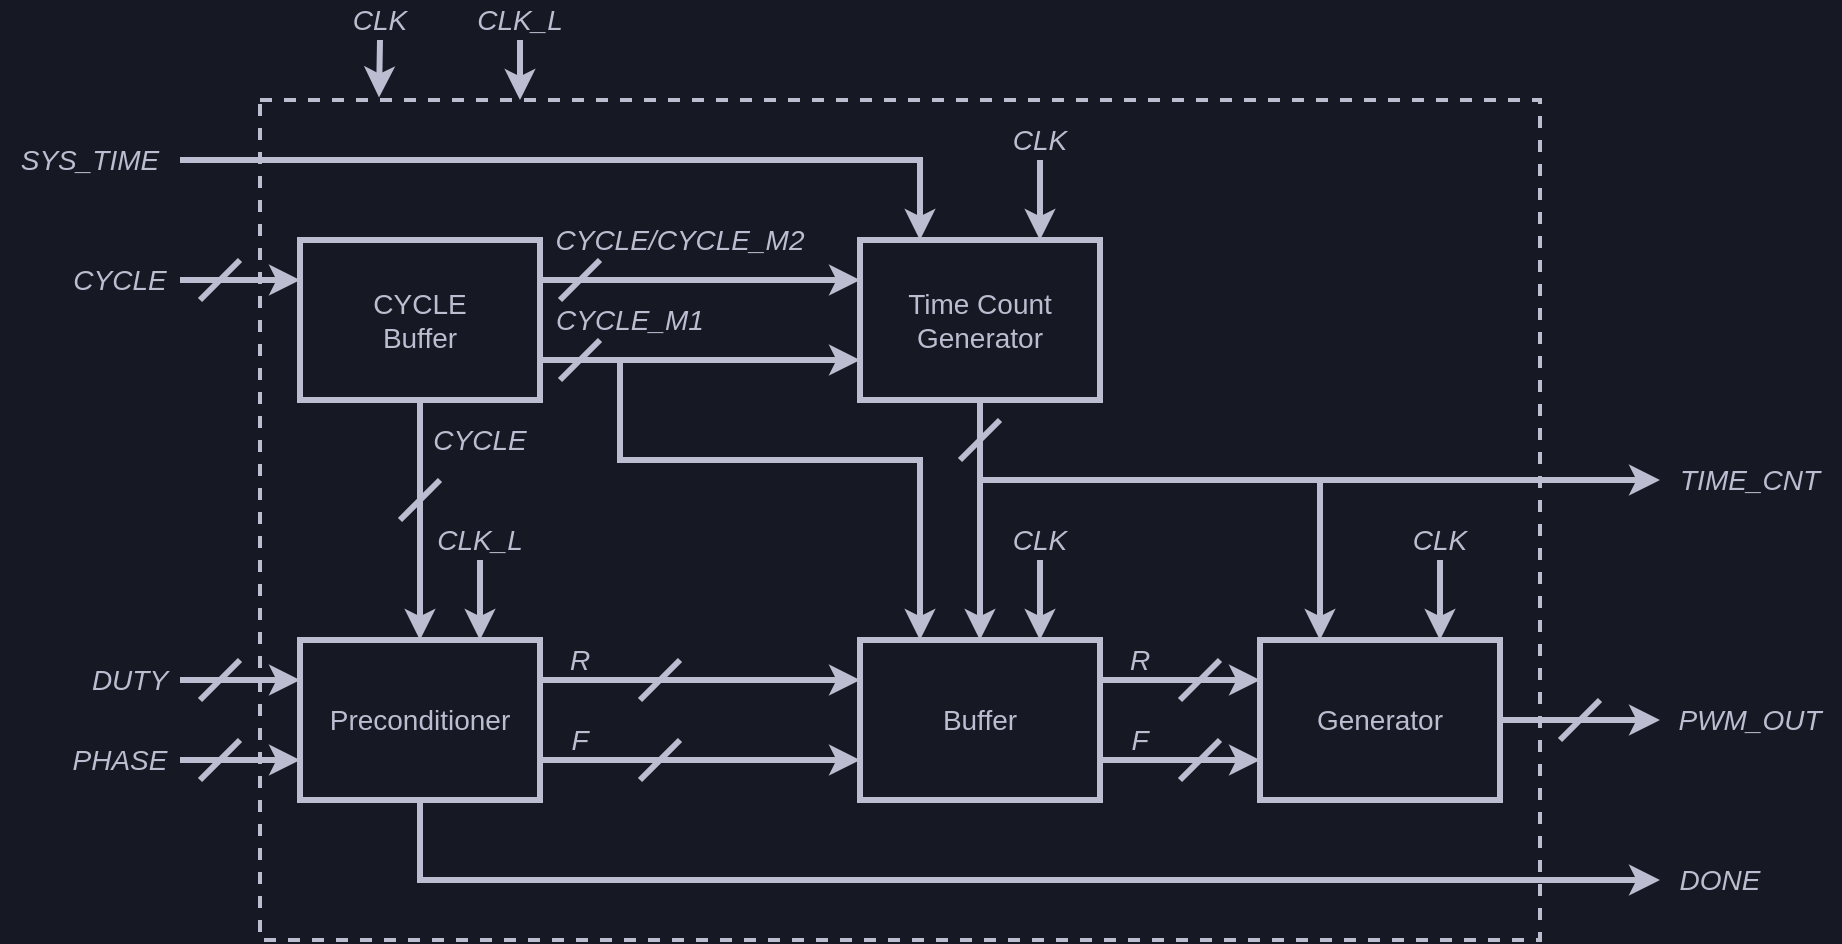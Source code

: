 <mxfile compressed="false" version="20.5.1" type="device">
  <diagram id="86R6ZRfhnQo9sD8B5-7s" name="Page-1">
    <mxGraphModel dx="847" dy="722" grid="1" gridSize="10" guides="1" tooltips="1" connect="1" arrows="1" fold="1" page="1" pageScale="1" pageWidth="827" pageHeight="1169" background="#161923" math="0" shadow="0">
      <root>
        <mxCell id="0" />
        <mxCell id="1" parent="0" />
        <mxCell id="Envj31jSL4E8aKWLNrxv-44" value="" style="rounded=0;whiteSpace=wrap;html=1;labelBackgroundColor=none;fontSize=14;fontColor=#BCBDD0;strokeColor=#bcbdd0;strokeWidth=2;fillColor=none;dashed=1;" parent="1" vertex="1">
          <mxGeometry x="140" y="170" width="640" height="420" as="geometry" />
        </mxCell>
        <mxCell id="Envj31jSL4E8aKWLNrxv-1" value="&lt;font style=&quot;font-size: 14px;&quot;&gt;Preconditioner&lt;/font&gt;" style="rounded=0;whiteSpace=wrap;html=1;fontColor=#BCBDD0;labelBackgroundColor=none;fillColor=none;strokeColor=#bcbdd0;strokeWidth=3;fontSize=14;" parent="1" vertex="1">
          <mxGeometry x="160" y="440" width="120" height="80" as="geometry" />
        </mxCell>
        <mxCell id="Envj31jSL4E8aKWLNrxv-2" value="&lt;font style=&quot;font-size: 14px;&quot;&gt;Time Count Generator&lt;/font&gt;" style="rounded=0;whiteSpace=wrap;html=1;fontColor=#BCBDD0;labelBackgroundColor=none;fillColor=none;strokeColor=#bcbdd0;strokeWidth=3;fontSize=14;" parent="1" vertex="1">
          <mxGeometry x="440" y="240" width="120" height="80" as="geometry" />
        </mxCell>
        <mxCell id="Envj31jSL4E8aKWLNrxv-3" value="&lt;font style=&quot;font-size: 14px;&quot;&gt;Buffer&lt;br style=&quot;font-size: 14px;&quot;&gt;&lt;/font&gt;" style="rounded=0;whiteSpace=wrap;html=1;fontColor=#BCBDD0;labelBackgroundColor=none;fillColor=none;strokeColor=#bcbdd0;strokeWidth=3;fontSize=14;" parent="1" vertex="1">
          <mxGeometry x="440" y="440" width="120" height="80" as="geometry" />
        </mxCell>
        <mxCell id="Envj31jSL4E8aKWLNrxv-4" value="" style="endArrow=classic;html=1;rounded=0;fontSize=14;fontColor=#BCBDD0;entryX=0;entryY=0.25;entryDx=0;entryDy=0;strokeColor=#bcbdd0;strokeWidth=3;exitX=1;exitY=0.5;exitDx=0;exitDy=0;" parent="1" source="Envj31jSL4E8aKWLNrxv-8" target="Envj31jSL4E8aKWLNrxv-1" edge="1">
          <mxGeometry width="50" height="50" relative="1" as="geometry">
            <mxPoint x="80" y="460" as="sourcePoint" />
            <mxPoint x="380" y="470" as="targetPoint" />
          </mxGeometry>
        </mxCell>
        <mxCell id="Envj31jSL4E8aKWLNrxv-5" value="" style="endArrow=classic;html=1;rounded=0;fontSize=14;fontColor=#BCBDD0;entryX=0;entryY=0.75;entryDx=0;entryDy=0;strokeColor=#bcbdd0;strokeWidth=3;exitX=1;exitY=0.5;exitDx=0;exitDy=0;" parent="1" source="Envj31jSL4E8aKWLNrxv-9" target="Envj31jSL4E8aKWLNrxv-1" edge="1">
          <mxGeometry width="50" height="50" relative="1" as="geometry">
            <mxPoint x="80" y="500" as="sourcePoint" />
            <mxPoint x="180" y="477.5" as="targetPoint" />
          </mxGeometry>
        </mxCell>
        <mxCell id="Envj31jSL4E8aKWLNrxv-6" value="" style="endArrow=none;html=1;rounded=0;fontSize=14;fontColor=#BCBDD0;strokeColor=#bcbdd0;strokeWidth=3;" parent="1" edge="1">
          <mxGeometry width="50" height="50" relative="1" as="geometry">
            <mxPoint x="110" y="470" as="sourcePoint" />
            <mxPoint x="130" y="450" as="targetPoint" />
          </mxGeometry>
        </mxCell>
        <mxCell id="Envj31jSL4E8aKWLNrxv-7" value="" style="endArrow=none;html=1;rounded=0;fontSize=14;fontColor=#BCBDD0;strokeColor=#bcbdd0;strokeWidth=3;" parent="1" edge="1">
          <mxGeometry width="50" height="50" relative="1" as="geometry">
            <mxPoint x="110" y="510" as="sourcePoint" />
            <mxPoint x="130" y="490" as="targetPoint" />
          </mxGeometry>
        </mxCell>
        <mxCell id="Envj31jSL4E8aKWLNrxv-8" value="&lt;i style=&quot;font-size: 14px;&quot;&gt;DUTY&lt;/i&gt;" style="text;html=1;strokeColor=none;fillColor=none;align=center;verticalAlign=middle;whiteSpace=wrap;rounded=0;labelBackgroundColor=none;fontSize=14;fontColor=#BCBDD0;" parent="1" vertex="1">
          <mxGeometry x="50" y="440" width="50" height="40" as="geometry" />
        </mxCell>
        <mxCell id="Envj31jSL4E8aKWLNrxv-9" value="&lt;i style=&quot;font-size: 14px;&quot;&gt;PHASE&lt;/i&gt;" style="text;html=1;strokeColor=none;fillColor=none;align=center;verticalAlign=middle;whiteSpace=wrap;rounded=0;labelBackgroundColor=none;fontSize=14;fontColor=#BCBDD0;" parent="1" vertex="1">
          <mxGeometry x="40" y="480" width="60" height="40" as="geometry" />
        </mxCell>
        <mxCell id="Envj31jSL4E8aKWLNrxv-10" value="&lt;i style=&quot;font-size: 14px;&quot;&gt;CYCLE&lt;/i&gt;" style="text;html=1;strokeColor=none;fillColor=none;align=center;verticalAlign=middle;whiteSpace=wrap;rounded=0;labelBackgroundColor=none;fontSize=14;fontColor=#BCBDD0;" parent="1" vertex="1">
          <mxGeometry x="40" y="240" width="60" height="40" as="geometry" />
        </mxCell>
        <mxCell id="Envj31jSL4E8aKWLNrxv-11" value="" style="endArrow=classic;html=1;rounded=0;fontSize=14;fontColor=#BCBDD0;entryX=0.5;entryY=0;entryDx=0;entryDy=0;strokeColor=#bcbdd0;strokeWidth=3;exitX=0.5;exitY=1;exitDx=0;exitDy=0;" parent="1" source="2" target="Envj31jSL4E8aKWLNrxv-1" edge="1">
          <mxGeometry width="50" height="50" relative="1" as="geometry">
            <mxPoint x="280" y="770" as="sourcePoint" />
            <mxPoint x="170" y="470" as="targetPoint" />
          </mxGeometry>
        </mxCell>
        <mxCell id="Envj31jSL4E8aKWLNrxv-12" value="" style="endArrow=none;html=1;rounded=0;fontSize=14;fontColor=#BCBDD0;strokeColor=#bcbdd0;strokeWidth=3;" parent="1" edge="1">
          <mxGeometry width="50" height="50" relative="1" as="geometry">
            <mxPoint x="110" y="270" as="sourcePoint" />
            <mxPoint x="130" y="250" as="targetPoint" />
          </mxGeometry>
        </mxCell>
        <mxCell id="Envj31jSL4E8aKWLNrxv-13" value="" style="endArrow=classic;html=1;rounded=0;fontSize=14;fontColor=#BCBDD0;strokeColor=#bcbdd0;strokeWidth=3;entryX=0;entryY=0.25;entryDx=0;entryDy=0;exitX=1;exitY=0.25;exitDx=0;exitDy=0;" parent="1" source="2" target="Envj31jSL4E8aKWLNrxv-2" edge="1">
          <mxGeometry width="50" height="50" relative="1" as="geometry">
            <mxPoint x="290" y="280" as="sourcePoint" />
            <mxPoint x="340" y="320" as="targetPoint" />
          </mxGeometry>
        </mxCell>
        <mxCell id="Envj31jSL4E8aKWLNrxv-14" value="" style="endArrow=classic;html=1;rounded=0;fontSize=14;fontColor=#BCBDD0;entryX=0;entryY=0.25;entryDx=0;entryDy=0;strokeColor=#bcbdd0;strokeWidth=3;exitX=1;exitY=0.25;exitDx=0;exitDy=0;" parent="1" source="Envj31jSL4E8aKWLNrxv-1" target="Envj31jSL4E8aKWLNrxv-3" edge="1">
          <mxGeometry width="50" height="50" relative="1" as="geometry">
            <mxPoint x="280" y="460" as="sourcePoint" />
            <mxPoint x="360" y="460" as="targetPoint" />
          </mxGeometry>
        </mxCell>
        <mxCell id="Envj31jSL4E8aKWLNrxv-16" value="" style="endArrow=none;html=1;rounded=0;fontSize=14;fontColor=#BCBDD0;strokeColor=#bcbdd0;strokeWidth=3;" parent="1" edge="1">
          <mxGeometry width="50" height="50" relative="1" as="geometry">
            <mxPoint x="330" y="470" as="sourcePoint" />
            <mxPoint x="350" y="450" as="targetPoint" />
          </mxGeometry>
        </mxCell>
        <mxCell id="Envj31jSL4E8aKWLNrxv-18" value="&lt;i style=&quot;font-size: 14px;&quot;&gt;R&lt;br style=&quot;font-size: 14px;&quot;&gt;&lt;/i&gt;" style="text;html=1;strokeColor=none;fillColor=none;align=center;verticalAlign=middle;whiteSpace=wrap;rounded=0;labelBackgroundColor=none;fontSize=14;fontColor=#BCBDD0;" parent="1" vertex="1">
          <mxGeometry x="290" y="430" width="20" height="40" as="geometry" />
        </mxCell>
        <mxCell id="Envj31jSL4E8aKWLNrxv-19" value="&lt;i style=&quot;font-size: 14px;&quot;&gt;F&lt;br style=&quot;font-size: 14px;&quot;&gt;&lt;/i&gt;" style="text;html=1;strokeColor=none;fillColor=none;align=center;verticalAlign=middle;whiteSpace=wrap;rounded=0;labelBackgroundColor=none;fontSize=14;fontColor=#BCBDD0;" parent="1" vertex="1">
          <mxGeometry x="290" y="470" width="20" height="40" as="geometry" />
        </mxCell>
        <mxCell id="Envj31jSL4E8aKWLNrxv-20" value="" style="endArrow=classic;html=1;rounded=0;fontSize=14;fontColor=#BCBDD0;entryX=0.5;entryY=0;entryDx=0;entryDy=0;strokeColor=#bcbdd0;strokeWidth=3;" parent="1" target="Envj31jSL4E8aKWLNrxv-3" edge="1">
          <mxGeometry width="50" height="50" relative="1" as="geometry">
            <mxPoint x="500" y="320" as="sourcePoint" />
            <mxPoint x="270" y="450" as="targetPoint" />
          </mxGeometry>
        </mxCell>
        <mxCell id="Envj31jSL4E8aKWLNrxv-21" value="" style="endArrow=none;html=1;rounded=0;fontSize=14;fontColor=#BCBDD0;strokeColor=#bcbdd0;strokeWidth=3;" parent="1" edge="1">
          <mxGeometry width="50" height="50" relative="1" as="geometry">
            <mxPoint x="490" y="350" as="sourcePoint" />
            <mxPoint x="510" y="330" as="targetPoint" />
          </mxGeometry>
        </mxCell>
        <mxCell id="Envj31jSL4E8aKWLNrxv-23" value="" style="endArrow=classic;html=1;rounded=0;fontSize=14;fontColor=#BCBDD0;entryX=0.25;entryY=0;entryDx=0;entryDy=0;strokeColor=#bcbdd0;strokeWidth=3;exitX=1;exitY=0.5;exitDx=0;exitDy=0;" parent="1" source="Envj31jSL4E8aKWLNrxv-24" target="Envj31jSL4E8aKWLNrxv-2" edge="1">
          <mxGeometry width="50" height="50" relative="1" as="geometry">
            <mxPoint x="80" y="200" as="sourcePoint" />
            <mxPoint x="419.58" y="240" as="targetPoint" />
            <Array as="points">
              <mxPoint x="470" y="200" />
            </Array>
          </mxGeometry>
        </mxCell>
        <mxCell id="Envj31jSL4E8aKWLNrxv-24" value="&lt;i style=&quot;font-size: 14px;&quot;&gt;SYS_TIME&lt;/i&gt;" style="text;html=1;strokeColor=none;fillColor=none;align=center;verticalAlign=middle;whiteSpace=wrap;rounded=0;labelBackgroundColor=none;fontSize=14;fontColor=#BCBDD0;" parent="1" vertex="1">
          <mxGeometry x="10" y="180" width="90" height="40" as="geometry" />
        </mxCell>
        <mxCell id="Envj31jSL4E8aKWLNrxv-28" value="" style="endArrow=classic;html=1;rounded=0;fontSize=14;fontColor=#BCBDD0;strokeColor=#bcbdd0;strokeWidth=3;entryX=0.75;entryY=0;entryDx=0;entryDy=0;" parent="1" target="Envj31jSL4E8aKWLNrxv-1" edge="1">
          <mxGeometry width="50" height="50" relative="1" as="geometry">
            <mxPoint x="250" y="400" as="sourcePoint" />
            <mxPoint x="480" y="480" as="targetPoint" />
          </mxGeometry>
        </mxCell>
        <mxCell id="Envj31jSL4E8aKWLNrxv-29" value="CLK_L" style="text;html=1;strokeColor=none;fillColor=none;align=center;verticalAlign=middle;whiteSpace=wrap;rounded=0;labelBackgroundColor=none;fontSize=14;fontColor=#BCBDD0;fontStyle=2" parent="1" vertex="1">
          <mxGeometry x="220" y="380" width="60" height="20" as="geometry" />
        </mxCell>
        <mxCell id="J6WF0sHyH2gAG25CupOs-1" value="&lt;font style=&quot;font-size: 14px;&quot;&gt;Generator&lt;/font&gt;" style="rounded=0;whiteSpace=wrap;html=1;fontColor=#BCBDD0;labelBackgroundColor=none;fillColor=none;strokeColor=#bcbdd0;strokeWidth=3;fontSize=14;" parent="1" vertex="1">
          <mxGeometry x="640" y="440" width="120" height="80" as="geometry" />
        </mxCell>
        <mxCell id="J6WF0sHyH2gAG25CupOs-2" value="&lt;i style=&quot;font-size: 14px;&quot;&gt;PWM_OUT&lt;/i&gt;" style="text;html=1;strokeColor=none;fillColor=none;align=center;verticalAlign=middle;whiteSpace=wrap;rounded=0;labelBackgroundColor=none;fontSize=14;fontColor=#BCBDD0;" parent="1" vertex="1">
          <mxGeometry x="840" y="460" width="90" height="40" as="geometry" />
        </mxCell>
        <mxCell id="J6WF0sHyH2gAG25CupOs-3" value="" style="endArrow=classic;html=1;rounded=0;fontSize=14;fontColor=#BCBDD0;entryX=0;entryY=0.5;entryDx=0;entryDy=0;strokeColor=#bcbdd0;strokeWidth=3;exitX=1;exitY=0.5;exitDx=0;exitDy=0;" parent="1" source="J6WF0sHyH2gAG25CupOs-1" target="J6WF0sHyH2gAG25CupOs-2" edge="1">
          <mxGeometry width="50" height="50" relative="1" as="geometry">
            <mxPoint x="760" y="480" as="sourcePoint" />
            <mxPoint x="840.0" y="480" as="targetPoint" />
          </mxGeometry>
        </mxCell>
        <mxCell id="J6WF0sHyH2gAG25CupOs-4" value="" style="endArrow=none;html=1;rounded=0;fontSize=14;fontColor=#BCBDD0;strokeColor=#bcbdd0;strokeWidth=3;" parent="1" edge="1">
          <mxGeometry width="50" height="50" relative="1" as="geometry">
            <mxPoint x="790.0" y="490" as="sourcePoint" />
            <mxPoint x="810.0" y="470" as="targetPoint" />
          </mxGeometry>
        </mxCell>
        <mxCell id="J6WF0sHyH2gAG25CupOs-7" value="" style="endArrow=classic;html=1;rounded=0;fontSize=14;fontColor=#BCBDD0;entryX=0;entryY=0.75;entryDx=0;entryDy=0;strokeColor=#bcbdd0;strokeWidth=3;exitX=1;exitY=0.75;exitDx=0;exitDy=0;" parent="1" source="Envj31jSL4E8aKWLNrxv-1" target="Envj31jSL4E8aKWLNrxv-3" edge="1">
          <mxGeometry width="50" height="50" relative="1" as="geometry">
            <mxPoint x="290" y="510" as="sourcePoint" />
            <mxPoint x="370" y="510" as="targetPoint" />
          </mxGeometry>
        </mxCell>
        <mxCell id="J6WF0sHyH2gAG25CupOs-8" value="" style="endArrow=none;html=1;rounded=0;fontSize=14;fontColor=#BCBDD0;strokeColor=#bcbdd0;strokeWidth=3;" parent="1" edge="1">
          <mxGeometry width="50" height="50" relative="1" as="geometry">
            <mxPoint x="330" y="510" as="sourcePoint" />
            <mxPoint x="350" y="490" as="targetPoint" />
          </mxGeometry>
        </mxCell>
        <mxCell id="J6WF0sHyH2gAG25CupOs-23" value="" style="endArrow=classic;html=1;rounded=0;fontSize=14;fontColor=#BCBDD0;entryX=0;entryY=0.25;entryDx=0;entryDy=0;strokeColor=#bcbdd0;strokeWidth=3;exitX=1;exitY=0.25;exitDx=0;exitDy=0;" parent="1" edge="1" source="Envj31jSL4E8aKWLNrxv-3">
          <mxGeometry width="50" height="50" relative="1" as="geometry">
            <mxPoint x="520" y="460" as="sourcePoint" />
            <mxPoint x="640.0" y="460" as="targetPoint" />
          </mxGeometry>
        </mxCell>
        <mxCell id="J6WF0sHyH2gAG25CupOs-25" value="" style="endArrow=none;html=1;rounded=0;fontSize=14;fontColor=#BCBDD0;strokeColor=#bcbdd0;strokeWidth=3;" parent="1" edge="1">
          <mxGeometry width="50" height="50" relative="1" as="geometry">
            <mxPoint x="600.0" y="470" as="sourcePoint" />
            <mxPoint x="620.0" y="450" as="targetPoint" />
          </mxGeometry>
        </mxCell>
        <mxCell id="J6WF0sHyH2gAG25CupOs-27" value="&lt;i style=&quot;font-size: 14px;&quot;&gt;R&lt;br style=&quot;font-size: 14px;&quot;&gt;&lt;/i&gt;" style="text;html=1;strokeColor=none;fillColor=none;align=center;verticalAlign=middle;whiteSpace=wrap;rounded=0;labelBackgroundColor=none;fontSize=14;fontColor=#BCBDD0;" parent="1" vertex="1">
          <mxGeometry x="570" y="430" width="20" height="40" as="geometry" />
        </mxCell>
        <mxCell id="J6WF0sHyH2gAG25CupOs-28" value="&lt;i style=&quot;font-size: 14px;&quot;&gt;F&lt;br style=&quot;font-size: 14px;&quot;&gt;&lt;/i&gt;" style="text;html=1;strokeColor=none;fillColor=none;align=center;verticalAlign=middle;whiteSpace=wrap;rounded=0;labelBackgroundColor=none;fontSize=14;fontColor=#BCBDD0;" parent="1" vertex="1">
          <mxGeometry x="570" y="470" width="20" height="40" as="geometry" />
        </mxCell>
        <mxCell id="J6WF0sHyH2gAG25CupOs-29" value="" style="endArrow=classic;html=1;rounded=0;fontSize=14;fontColor=#BCBDD0;entryX=0;entryY=0.75;entryDx=0;entryDy=0;strokeColor=#bcbdd0;strokeWidth=3;exitX=1;exitY=0.75;exitDx=0;exitDy=0;" parent="1" source="Envj31jSL4E8aKWLNrxv-3" target="J6WF0sHyH2gAG25CupOs-1" edge="1">
          <mxGeometry width="50" height="50" relative="1" as="geometry">
            <mxPoint x="520" y="480" as="sourcePoint" />
            <mxPoint x="640.0" y="480" as="targetPoint" />
          </mxGeometry>
        </mxCell>
        <mxCell id="J6WF0sHyH2gAG25CupOs-30" value="" style="endArrow=none;html=1;rounded=0;fontSize=14;fontColor=#BCBDD0;strokeColor=#bcbdd0;strokeWidth=3;" parent="1" edge="1">
          <mxGeometry width="50" height="50" relative="1" as="geometry">
            <mxPoint x="600.0" y="510" as="sourcePoint" />
            <mxPoint x="620.0" y="490" as="targetPoint" />
          </mxGeometry>
        </mxCell>
        <mxCell id="J6WF0sHyH2gAG25CupOs-34" value="" style="endArrow=classic;html=1;rounded=0;fontSize=14;fontColor=#BCBDD0;entryX=0.25;entryY=0;entryDx=0;entryDy=0;strokeColor=#bcbdd0;strokeWidth=3;exitX=0.5;exitY=1;exitDx=0;exitDy=0;" parent="1" source="Envj31jSL4E8aKWLNrxv-2" target="J6WF0sHyH2gAG25CupOs-1" edge="1">
          <mxGeometry width="50" height="50" relative="1" as="geometry">
            <mxPoint x="440" y="330" as="sourcePoint" />
            <mxPoint x="440" y="450" as="targetPoint" />
            <Array as="points">
              <mxPoint x="500" y="360" />
              <mxPoint x="670" y="360" />
            </Array>
          </mxGeometry>
        </mxCell>
        <mxCell id="J6WF0sHyH2gAG25CupOs-42" value="" style="endArrow=classic;html=1;rounded=0;fontSize=14;fontColor=#BCBDD0;entryX=0.25;entryY=0;entryDx=0;entryDy=0;strokeColor=#bcbdd0;strokeWidth=3;" parent="1" target="Envj31jSL4E8aKWLNrxv-3" edge="1">
          <mxGeometry width="50" height="50" relative="1" as="geometry">
            <mxPoint x="320" y="300" as="sourcePoint" />
            <mxPoint x="440" y="430" as="targetPoint" />
            <Array as="points">
              <mxPoint x="320" y="350" />
              <mxPoint x="470" y="350" />
            </Array>
          </mxGeometry>
        </mxCell>
        <mxCell id="vQRujZNzsjGiFNIDueCr-1" value="" style="endArrow=classic;html=1;rounded=0;fontSize=14;fontColor=#BCBDD0;strokeColor=#bcbdd0;strokeWidth=3;exitX=0.5;exitY=1;exitDx=0;exitDy=0;entryX=0;entryY=0.5;entryDx=0;entryDy=0;" parent="1" source="Envj31jSL4E8aKWLNrxv-1" target="vQRujZNzsjGiFNIDueCr-2" edge="1">
          <mxGeometry width="50" height="50" relative="1" as="geometry">
            <mxPoint x="770" y="490" as="sourcePoint" />
            <mxPoint x="840" y="560" as="targetPoint" />
            <Array as="points">
              <mxPoint x="220" y="560" />
            </Array>
          </mxGeometry>
        </mxCell>
        <mxCell id="vQRujZNzsjGiFNIDueCr-2" value="&lt;i style=&quot;font-size: 14px&quot;&gt;DONE&lt;br style=&quot;font-size: 14px&quot;&gt;&lt;/i&gt;" style="text;html=1;strokeColor=none;fillColor=none;align=center;verticalAlign=middle;whiteSpace=wrap;rounded=0;labelBackgroundColor=none;fontSize=14;fontColor=#BCBDD0;" parent="1" vertex="1">
          <mxGeometry x="840" y="540" width="60" height="40" as="geometry" />
        </mxCell>
        <mxCell id="CctJdnO_5R8gQSGLH6jG-1" value="" style="endArrow=classic;html=1;rounded=0;fontSize=14;fontColor=#BCBDD0;strokeColor=#bcbdd0;strokeWidth=3;exitX=0.5;exitY=1;exitDx=0;exitDy=0;entryX=0;entryY=0.5;entryDx=0;entryDy=0;" parent="1" source="Envj31jSL4E8aKWLNrxv-2" target="CctJdnO_5R8gQSGLH6jG-2" edge="1">
          <mxGeometry width="50" height="50" relative="1" as="geometry">
            <mxPoint x="490" y="320" as="sourcePoint" />
            <mxPoint x="840" y="360" as="targetPoint" />
            <Array as="points">
              <mxPoint x="500" y="360" />
              <mxPoint x="700" y="360" />
            </Array>
          </mxGeometry>
        </mxCell>
        <mxCell id="CctJdnO_5R8gQSGLH6jG-2" value="&lt;i style=&quot;font-size: 14px;&quot;&gt;TIME_CNT&lt;/i&gt;" style="text;html=1;strokeColor=none;fillColor=none;align=center;verticalAlign=middle;whiteSpace=wrap;rounded=0;labelBackgroundColor=none;fontSize=14;fontColor=#BCBDD0;" parent="1" vertex="1">
          <mxGeometry x="840" y="340" width="90" height="40" as="geometry" />
        </mxCell>
        <mxCell id="CctJdnO_5R8gQSGLH6jG-4" value="CLK" style="text;html=1;strokeColor=none;fillColor=none;align=center;verticalAlign=middle;whiteSpace=wrap;rounded=0;labelBackgroundColor=none;fontSize=14;fontColor=#BCBDD0;fontStyle=2" parent="1" vertex="1">
          <mxGeometry x="170" y="120" width="60" height="20" as="geometry" />
        </mxCell>
        <mxCell id="CctJdnO_5R8gQSGLH6jG-5" value="" style="endArrow=classic;html=1;rounded=0;fontSize=14;fontColor=#BCBDD0;strokeColor=#bcbdd0;strokeWidth=3;entryX=0.093;entryY=-0.003;entryDx=0;entryDy=0;exitX=0.5;exitY=1;exitDx=0;exitDy=0;entryPerimeter=0;" parent="1" source="CctJdnO_5R8gQSGLH6jG-4" target="Envj31jSL4E8aKWLNrxv-44" edge="1">
          <mxGeometry width="50" height="50" relative="1" as="geometry">
            <mxPoint x="260" y="410" as="sourcePoint" />
            <mxPoint x="260" y="450" as="targetPoint" />
          </mxGeometry>
        </mxCell>
        <mxCell id="CctJdnO_5R8gQSGLH6jG-6" value="" style="endArrow=classic;html=1;rounded=0;fontSize=14;fontColor=#BCBDD0;strokeColor=#bcbdd0;strokeWidth=3;exitX=0.5;exitY=1;exitDx=0;exitDy=0;" parent="1" source="CctJdnO_5R8gQSGLH6jG-7" edge="1">
          <mxGeometry width="50" height="50" relative="1" as="geometry">
            <mxPoint x="270.48" y="140.0" as="sourcePoint" />
            <mxPoint x="270" y="170" as="targetPoint" />
          </mxGeometry>
        </mxCell>
        <mxCell id="CctJdnO_5R8gQSGLH6jG-7" value="CLK_L" style="text;html=1;strokeColor=none;fillColor=none;align=center;verticalAlign=middle;whiteSpace=wrap;rounded=0;labelBackgroundColor=none;fontSize=14;fontColor=#BCBDD0;fontStyle=2" parent="1" vertex="1">
          <mxGeometry x="240" y="120" width="60" height="20" as="geometry" />
        </mxCell>
        <mxCell id="CctJdnO_5R8gQSGLH6jG-8" value="CLK" style="text;html=1;strokeColor=none;fillColor=none;align=center;verticalAlign=middle;whiteSpace=wrap;rounded=0;labelBackgroundColor=none;fontSize=14;fontColor=#BCBDD0;fontStyle=2" parent="1" vertex="1">
          <mxGeometry x="500" y="380" width="60" height="20" as="geometry" />
        </mxCell>
        <mxCell id="CctJdnO_5R8gQSGLH6jG-9" value="" style="endArrow=classic;html=1;rounded=0;fontSize=14;fontColor=#BCBDD0;strokeColor=#bcbdd0;strokeWidth=3;exitX=0.5;exitY=1;exitDx=0;exitDy=0;entryX=0.75;entryY=0;entryDx=0;entryDy=0;" parent="1" source="CctJdnO_5R8gQSGLH6jG-8" edge="1" target="Envj31jSL4E8aKWLNrxv-3">
          <mxGeometry width="50" height="50" relative="1" as="geometry">
            <mxPoint x="550" y="670" as="sourcePoint" />
            <mxPoint x="490" y="440" as="targetPoint" />
          </mxGeometry>
        </mxCell>
        <mxCell id="CctJdnO_5R8gQSGLH6jG-10" value="CLK" style="text;html=1;strokeColor=none;fillColor=none;align=center;verticalAlign=middle;whiteSpace=wrap;rounded=0;labelBackgroundColor=none;fontSize=14;fontColor=#BCBDD0;fontStyle=2" parent="1" vertex="1">
          <mxGeometry x="700" y="380" width="60" height="20" as="geometry" />
        </mxCell>
        <mxCell id="CctJdnO_5R8gQSGLH6jG-11" value="" style="endArrow=classic;html=1;rounded=0;fontSize=14;fontColor=#BCBDD0;strokeColor=#bcbdd0;strokeWidth=3;exitX=0.5;exitY=1;exitDx=0;exitDy=0;entryX=0.75;entryY=0;entryDx=0;entryDy=0;" parent="1" source="CctJdnO_5R8gQSGLH6jG-10" target="J6WF0sHyH2gAG25CupOs-1" edge="1">
          <mxGeometry width="50" height="50" relative="1" as="geometry">
            <mxPoint x="790" y="670" as="sourcePoint" />
            <mxPoint x="730" y="440" as="targetPoint" />
          </mxGeometry>
        </mxCell>
        <mxCell id="CctJdnO_5R8gQSGLH6jG-12" value="CLK" style="text;html=1;strokeColor=none;fillColor=none;align=center;verticalAlign=middle;whiteSpace=wrap;rounded=0;labelBackgroundColor=none;fontSize=14;fontColor=#BCBDD0;fontStyle=2" parent="1" vertex="1">
          <mxGeometry x="500" y="180" width="60" height="20" as="geometry" />
        </mxCell>
        <mxCell id="CctJdnO_5R8gQSGLH6jG-13" value="" style="endArrow=classic;html=1;rounded=0;fontSize=14;fontColor=#BCBDD0;strokeColor=#bcbdd0;strokeWidth=3;exitX=0.5;exitY=1;exitDx=0;exitDy=0;entryX=0.75;entryY=0;entryDx=0;entryDy=0;" parent="1" source="CctJdnO_5R8gQSGLH6jG-12" target="Envj31jSL4E8aKWLNrxv-2" edge="1">
          <mxGeometry width="50" height="50" relative="1" as="geometry">
            <mxPoint x="540" y="470" as="sourcePoint" />
            <mxPoint x="480" y="240" as="targetPoint" />
          </mxGeometry>
        </mxCell>
        <mxCell id="2" value="&lt;font style=&quot;font-size: 14px&quot;&gt;CYCLE&lt;br&gt;Buffer&lt;br&gt;&lt;/font&gt;" style="rounded=0;whiteSpace=wrap;html=1;fontColor=#BCBDD0;labelBackgroundColor=none;fillColor=none;strokeColor=#bcbdd0;strokeWidth=3;fontSize=14;" parent="1" vertex="1">
          <mxGeometry x="160" y="240" width="120" height="80" as="geometry" />
        </mxCell>
        <mxCell id="3" value="" style="endArrow=classic;html=1;rounded=0;fontSize=14;fontColor=#BCBDD0;strokeColor=#bcbdd0;strokeWidth=3;entryX=0;entryY=0.25;entryDx=0;entryDy=0;exitX=1;exitY=0.5;exitDx=0;exitDy=0;" parent="1" source="Envj31jSL4E8aKWLNrxv-10" target="2" edge="1">
          <mxGeometry width="50" height="50" relative="1" as="geometry">
            <mxPoint x="290" y="290" as="sourcePoint" />
            <mxPoint x="410" y="290" as="targetPoint" />
          </mxGeometry>
        </mxCell>
        <mxCell id="7" value="&lt;i style=&quot;font-size: 14px;&quot;&gt;CYCLE/&lt;/i&gt;&lt;i&gt;CYCLE_M2&lt;/i&gt;" style="text;html=1;strokeColor=none;fillColor=none;align=center;verticalAlign=middle;whiteSpace=wrap;rounded=0;labelBackgroundColor=none;fontSize=14;fontColor=#BCBDD0;" parent="1" vertex="1">
          <mxGeometry x="280" y="220" width="140" height="40" as="geometry" />
        </mxCell>
        <mxCell id="8" value="&lt;i style=&quot;font-size: 14px;&quot;&gt;CYCLE&lt;/i&gt;" style="text;html=1;strokeColor=none;fillColor=none;align=center;verticalAlign=middle;whiteSpace=wrap;rounded=0;labelBackgroundColor=none;fontSize=14;fontColor=#BCBDD0;" parent="1" vertex="1">
          <mxGeometry x="220" y="320" width="60" height="40" as="geometry" />
        </mxCell>
        <mxCell id="TVXGj7IjD3r7rx3HzpyY-8" value="" style="endArrow=classic;html=1;rounded=0;fontSize=14;fontColor=#BCBDD0;strokeColor=#bcbdd0;strokeWidth=3;entryX=0;entryY=0.75;entryDx=0;entryDy=0;exitX=1;exitY=0.75;exitDx=0;exitDy=0;" edge="1" parent="1" source="2" target="Envj31jSL4E8aKWLNrxv-2">
          <mxGeometry width="50" height="50" relative="1" as="geometry">
            <mxPoint x="290" y="270" as="sourcePoint" />
            <mxPoint x="450" y="270" as="targetPoint" />
          </mxGeometry>
        </mxCell>
        <mxCell id="TVXGj7IjD3r7rx3HzpyY-9" value="&lt;i&gt;CYCLE_M1&lt;/i&gt;" style="text;html=1;strokeColor=none;fillColor=none;align=center;verticalAlign=middle;whiteSpace=wrap;rounded=0;labelBackgroundColor=none;fontSize=14;fontColor=#BCBDD0;" vertex="1" parent="1">
          <mxGeometry x="280" y="260" width="90" height="40" as="geometry" />
        </mxCell>
        <mxCell id="TVXGj7IjD3r7rx3HzpyY-12" value="" style="endArrow=none;html=1;rounded=0;fontSize=14;fontColor=#BCBDD0;strokeColor=#bcbdd0;strokeWidth=3;" edge="1" parent="1">
          <mxGeometry width="50" height="50" relative="1" as="geometry">
            <mxPoint x="290" y="310" as="sourcePoint" />
            <mxPoint x="310" y="290" as="targetPoint" />
          </mxGeometry>
        </mxCell>
        <mxCell id="TVXGj7IjD3r7rx3HzpyY-14" value="" style="endArrow=none;html=1;rounded=0;fontSize=14;fontColor=#BCBDD0;strokeColor=#bcbdd0;strokeWidth=3;" edge="1" parent="1">
          <mxGeometry width="50" height="50" relative="1" as="geometry">
            <mxPoint x="290" y="270" as="sourcePoint" />
            <mxPoint x="310" y="250" as="targetPoint" />
          </mxGeometry>
        </mxCell>
        <mxCell id="TVXGj7IjD3r7rx3HzpyY-15" value="" style="endArrow=none;html=1;rounded=0;fontSize=14;fontColor=#BCBDD0;strokeColor=#bcbdd0;strokeWidth=3;" edge="1" parent="1">
          <mxGeometry width="50" height="50" relative="1" as="geometry">
            <mxPoint x="210" y="380" as="sourcePoint" />
            <mxPoint x="230" y="360" as="targetPoint" />
          </mxGeometry>
        </mxCell>
      </root>
    </mxGraphModel>
  </diagram>
</mxfile>
